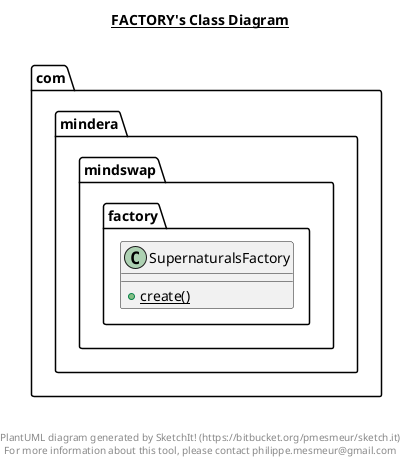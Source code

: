 @startuml

title __FACTORY's Class Diagram__\n

  namespace com.mindera.mindswap {
    namespace factory {
      class com.mindera.mindswap.factory.SupernaturalsFactory {
          {static} + create()
      }
    }
  }
  



right footer


PlantUML diagram generated by SketchIt! (https://bitbucket.org/pmesmeur/sketch.it)
For more information about this tool, please contact philippe.mesmeur@gmail.com
endfooter

@enduml
